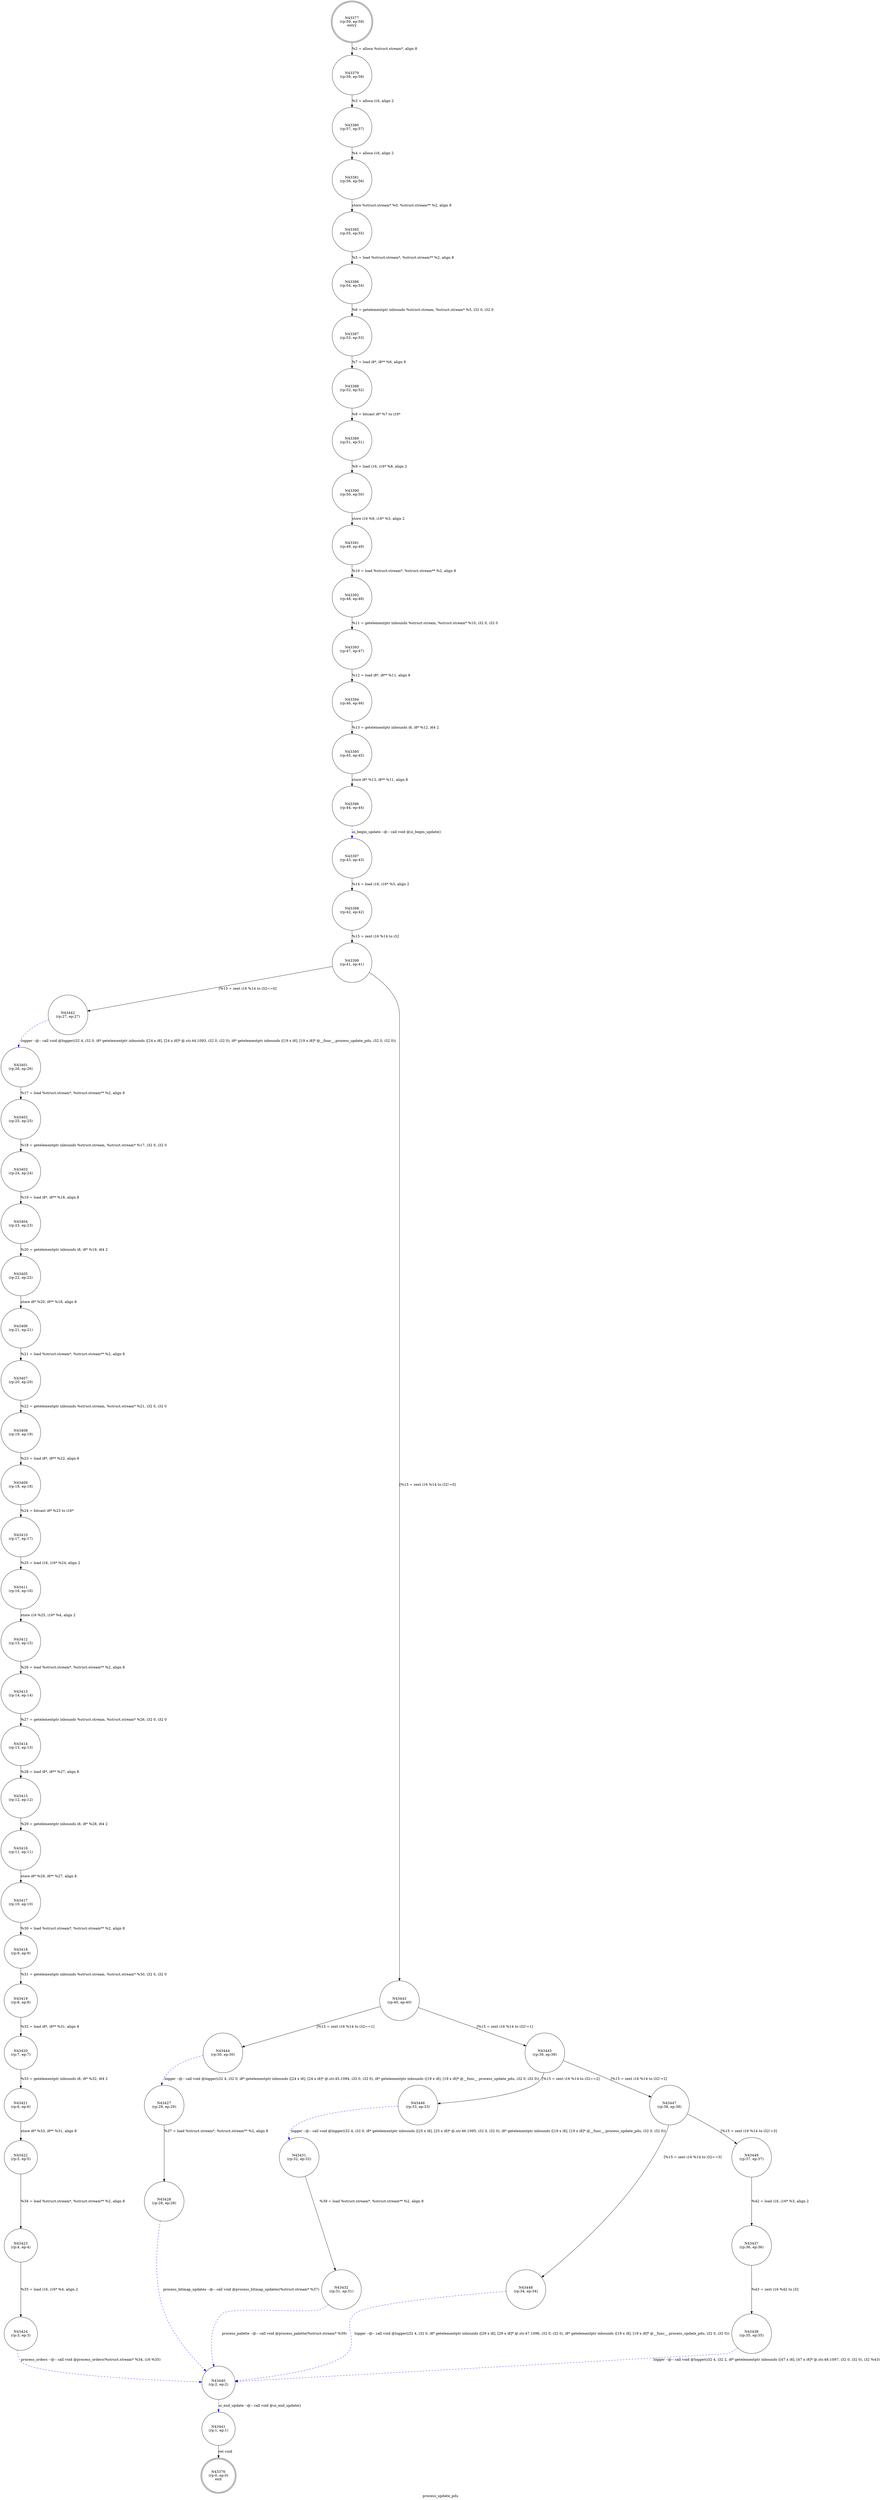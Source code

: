 digraph process_update_pdu {
label="process_update_pdu"
43376 [label="N43376\n(rp:0, ep:0)\nexit", shape="doublecircle"]
43377 [label="N43377\n(rp:59, ep:59)\nentry", shape="doublecircle"]
43377 -> 43379 [label="%2 = alloca %struct.stream*, align 8"]
43379 [label="N43379\n(rp:58, ep:58)", shape="circle"]
43379 -> 43380 [label="%3 = alloca i16, align 2"]
43380 [label="N43380\n(rp:57, ep:57)", shape="circle"]
43380 -> 43381 [label="%4 = alloca i16, align 2"]
43381 [label="N43381\n(rp:56, ep:56)", shape="circle"]
43381 -> 43385 [label="store %struct.stream* %0, %struct.stream** %2, align 8"]
43385 [label="N43385\n(rp:55, ep:55)", shape="circle"]
43385 -> 43386 [label="%5 = load %struct.stream*, %struct.stream** %2, align 8"]
43386 [label="N43386\n(rp:54, ep:54)", shape="circle"]
43386 -> 43387 [label="%6 = getelementptr inbounds %struct.stream, %struct.stream* %5, i32 0, i32 0"]
43387 [label="N43387\n(rp:53, ep:53)", shape="circle"]
43387 -> 43388 [label="%7 = load i8*, i8** %6, align 8"]
43388 [label="N43388\n(rp:52, ep:52)", shape="circle"]
43388 -> 43389 [label="%8 = bitcast i8* %7 to i16*"]
43389 [label="N43389\n(rp:51, ep:51)", shape="circle"]
43389 -> 43390 [label="%9 = load i16, i16* %8, align 2"]
43390 [label="N43390\n(rp:50, ep:50)", shape="circle"]
43390 -> 43391 [label="store i16 %9, i16* %3, align 2"]
43391 [label="N43391\n(rp:49, ep:49)", shape="circle"]
43391 -> 43392 [label="%10 = load %struct.stream*, %struct.stream** %2, align 8"]
43392 [label="N43392\n(rp:48, ep:48)", shape="circle"]
43392 -> 43393 [label="%11 = getelementptr inbounds %struct.stream, %struct.stream* %10, i32 0, i32 0"]
43393 [label="N43393\n(rp:47, ep:47)", shape="circle"]
43393 -> 43394 [label="%12 = load i8*, i8** %11, align 8"]
43394 [label="N43394\n(rp:46, ep:46)", shape="circle"]
43394 -> 43395 [label="%13 = getelementptr inbounds i8, i8* %12, i64 2"]
43395 [label="N43395\n(rp:45, ep:45)", shape="circle"]
43395 -> 43396 [label="store i8* %13, i8** %11, align 8"]
43396 [label="N43396\n(rp:44, ep:44)", shape="circle"]
43396 -> 43397 [label="ui_begin_update --@-- call void @ui_begin_update()", style="dashed", color="blue"]
43397 [label="N43397\n(rp:43, ep:43)", shape="circle"]
43397 -> 43398 [label="%14 = load i16, i16* %3, align 2"]
43398 [label="N43398\n(rp:42, ep:42)", shape="circle"]
43398 -> 43399 [label="%15 = zext i16 %14 to i32"]
43399 [label="N43399\n(rp:41, ep:41)", shape="circle"]
43399 -> 43442 [label="[%15 = zext i16 %14 to i32==0]"]
43399 -> 43443 [label="[%15 = zext i16 %14 to i32!=0]"]
43401 [label="N43401\n(rp:26, ep:26)", shape="circle"]
43401 -> 43402 [label="%17 = load %struct.stream*, %struct.stream** %2, align 8"]
43402 [label="N43402\n(rp:25, ep:25)", shape="circle"]
43402 -> 43403 [label="%18 = getelementptr inbounds %struct.stream, %struct.stream* %17, i32 0, i32 0"]
43403 [label="N43403\n(rp:24, ep:24)", shape="circle"]
43403 -> 43404 [label="%19 = load i8*, i8** %18, align 8"]
43404 [label="N43404\n(rp:23, ep:23)", shape="circle"]
43404 -> 43405 [label="%20 = getelementptr inbounds i8, i8* %19, i64 2"]
43405 [label="N43405\n(rp:22, ep:22)", shape="circle"]
43405 -> 43406 [label="store i8* %20, i8** %18, align 8"]
43406 [label="N43406\n(rp:21, ep:21)", shape="circle"]
43406 -> 43407 [label="%21 = load %struct.stream*, %struct.stream** %2, align 8"]
43407 [label="N43407\n(rp:20, ep:20)", shape="circle"]
43407 -> 43408 [label="%22 = getelementptr inbounds %struct.stream, %struct.stream* %21, i32 0, i32 0"]
43408 [label="N43408\n(rp:19, ep:19)", shape="circle"]
43408 -> 43409 [label="%23 = load i8*, i8** %22, align 8"]
43409 [label="N43409\n(rp:18, ep:18)", shape="circle"]
43409 -> 43410 [label="%24 = bitcast i8* %23 to i16*"]
43410 [label="N43410\n(rp:17, ep:17)", shape="circle"]
43410 -> 43411 [label="%25 = load i16, i16* %24, align 2"]
43411 [label="N43411\n(rp:16, ep:16)", shape="circle"]
43411 -> 43412 [label="store i16 %25, i16* %4, align 2"]
43412 [label="N43412\n(rp:15, ep:15)", shape="circle"]
43412 -> 43413 [label="%26 = load %struct.stream*, %struct.stream** %2, align 8"]
43413 [label="N43413\n(rp:14, ep:14)", shape="circle"]
43413 -> 43414 [label="%27 = getelementptr inbounds %struct.stream, %struct.stream* %26, i32 0, i32 0"]
43414 [label="N43414\n(rp:13, ep:13)", shape="circle"]
43414 -> 43415 [label="%28 = load i8*, i8** %27, align 8"]
43415 [label="N43415\n(rp:12, ep:12)", shape="circle"]
43415 -> 43416 [label="%29 = getelementptr inbounds i8, i8* %28, i64 2"]
43416 [label="N43416\n(rp:11, ep:11)", shape="circle"]
43416 -> 43417 [label="store i8* %29, i8** %27, align 8"]
43417 [label="N43417\n(rp:10, ep:10)", shape="circle"]
43417 -> 43418 [label="%30 = load %struct.stream*, %struct.stream** %2, align 8"]
43418 [label="N43418\n(rp:9, ep:9)", shape="circle"]
43418 -> 43419 [label="%31 = getelementptr inbounds %struct.stream, %struct.stream* %30, i32 0, i32 0"]
43419 [label="N43419\n(rp:8, ep:8)", shape="circle"]
43419 -> 43420 [label="%32 = load i8*, i8** %31, align 8"]
43420 [label="N43420\n(rp:7, ep:7)", shape="circle"]
43420 -> 43421 [label="%33 = getelementptr inbounds i8, i8* %32, i64 2"]
43421 [label="N43421\n(rp:6, ep:6)", shape="circle"]
43421 -> 43422 [label="store i8* %33, i8** %31, align 8"]
43422 [label="N43422\n(rp:5, ep:5)", shape="circle"]
43422 -> 43423 [label="%34 = load %struct.stream*, %struct.stream** %2, align 8"]
43423 [label="N43423\n(rp:4, ep:4)", shape="circle"]
43423 -> 43424 [label="%35 = load i16, i16* %4, align 2"]
43424 [label="N43424\n(rp:3, ep:3)", shape="circle"]
43424 -> 43440 [label="process_orders --@-- call void @process_orders(%struct.stream* %34, i16 %35)", style="dashed", color="blue"]
43427 [label="N43427\n(rp:29, ep:29)", shape="circle"]
43427 -> 43428 [label="%37 = load %struct.stream*, %struct.stream** %2, align 8"]
43428 [label="N43428\n(rp:28, ep:28)", shape="circle"]
43428 -> 43440 [label="process_bitmap_updates --@-- call void @process_bitmap_updates(%struct.stream* %37)", style="dashed", color="blue"]
43431 [label="N43431\n(rp:32, ep:32)", shape="circle"]
43431 -> 43432 [label="%39 = load %struct.stream*, %struct.stream** %2, align 8"]
43432 [label="N43432\n(rp:31, ep:31)", shape="circle"]
43432 -> 43440 [label="process_palette --@-- call void @process_palette(%struct.stream* %39)", style="dashed", color="blue"]
43437 [label="N43437\n(rp:36, ep:36)", shape="circle"]
43437 -> 43438 [label="%43 = zext i16 %42 to i32"]
43438 [label="N43438\n(rp:35, ep:35)", shape="circle"]
43438 -> 43440 [label="logger --@-- call void @logger(i32 4, i32 2, i8* getelementptr inbounds ([47 x i8], [47 x i8]* @.str.48.1097, i32 0, i32 0), i32 %43)", style="dashed", color="blue"]
43440 [label="N43440\n(rp:2, ep:2)", shape="circle"]
43440 -> 43441 [label="ui_end_update --@-- call void @ui_end_update()", style="dashed", color="blue"]
43441 [label="N43441\n(rp:1, ep:1)", shape="circle"]
43441 -> 43376 [label="ret void"]
43442 [label="N43442\n(rp:27, ep:27)", shape="circle"]
43442 -> 43401 [label="logger --@-- call void @logger(i32 4, i32 0, i8* getelementptr inbounds ([24 x i8], [24 x i8]* @.str.44.1093, i32 0, i32 0), i8* getelementptr inbounds ([19 x i8], [19 x i8]* @__func__.process_update_pdu, i32 0, i32 0))", style="dashed", color="blue"]
43443 [label="N43443\n(rp:40, ep:40)", shape="circle"]
43443 -> 43444 [label="[%15 = zext i16 %14 to i32==1]"]
43443 -> 43445 [label="[%15 = zext i16 %14 to i32!=1]"]
43444 [label="N43444\n(rp:30, ep:30)", shape="circle"]
43444 -> 43427 [label="logger --@-- call void @logger(i32 4, i32 0, i8* getelementptr inbounds ([24 x i8], [24 x i8]* @.str.45.1094, i32 0, i32 0), i8* getelementptr inbounds ([19 x i8], [19 x i8]* @__func__.process_update_pdu, i32 0, i32 0))", style="dashed", color="blue"]
43445 [label="N43445\n(rp:39, ep:39)", shape="circle"]
43445 -> 43446 [label="[%15 = zext i16 %14 to i32==2]"]
43445 -> 43447 [label="[%15 = zext i16 %14 to i32!=2]"]
43446 [label="N43446\n(rp:33, ep:33)", shape="circle"]
43446 -> 43431 [label="logger --@-- call void @logger(i32 4, i32 0, i8* getelementptr inbounds ([25 x i8], [25 x i8]* @.str.46.1095, i32 0, i32 0), i8* getelementptr inbounds ([19 x i8], [19 x i8]* @__func__.process_update_pdu, i32 0, i32 0))", style="dashed", color="blue"]
43447 [label="N43447\n(rp:38, ep:38)", shape="circle"]
43447 -> 43448 [label="[%15 = zext i16 %14 to i32==3]"]
43447 -> 43449 [label="[%15 = zext i16 %14 to i32!=3]"]
43448 [label="N43448\n(rp:34, ep:34)", shape="circle"]
43448 -> 43440 [label="logger --@-- call void @logger(i32 4, i32 0, i8* getelementptr inbounds ([29 x i8], [29 x i8]* @.str.47.1096, i32 0, i32 0), i8* getelementptr inbounds ([19 x i8], [19 x i8]* @__func__.process_update_pdu, i32 0, i32 0))", style="dashed", color="blue"]
43449 [label="N43449\n(rp:37, ep:37)", shape="circle"]
43449 -> 43437 [label="%42 = load i16, i16* %3, align 2"]
}
